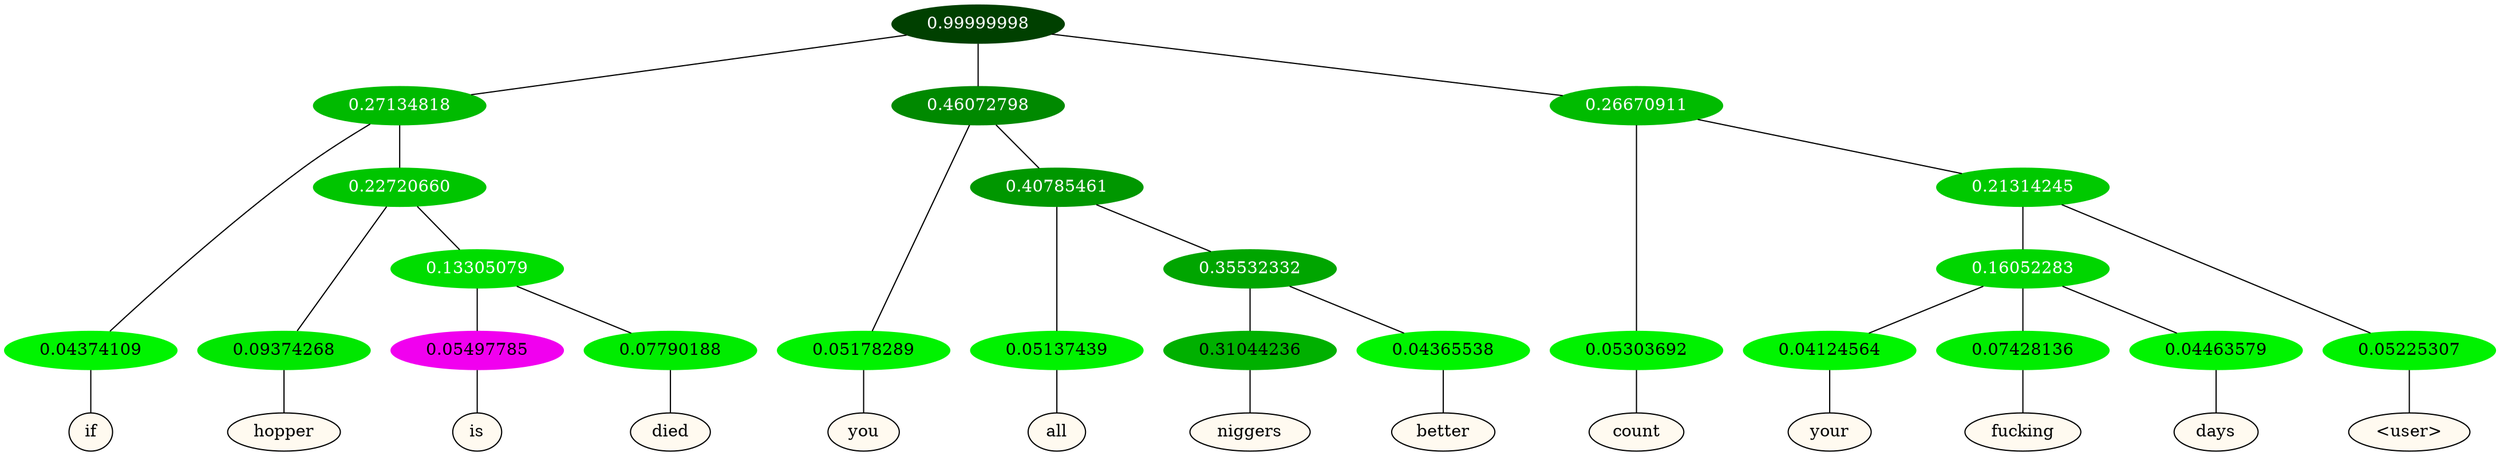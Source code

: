graph {
	node [format=png height=0.15 nodesep=0.001 ordering=out overlap=prism overlap_scaling=0.01 ranksep=0.001 ratio=0.2 style=filled width=0.15]
	{
		rank=same
		a_w_4 [label=if color=black fillcolor=floralwhite style="filled,solid"]
		a_w_10 [label=hopper color=black fillcolor=floralwhite style="filled,solid"]
		a_w_16 [label=is color=black fillcolor=floralwhite style="filled,solid"]
		a_w_17 [label=died color=black fillcolor=floralwhite style="filled,solid"]
		a_w_6 [label=you color=black fillcolor=floralwhite style="filled,solid"]
		a_w_12 [label=all color=black fillcolor=floralwhite style="filled,solid"]
		a_w_18 [label=niggers color=black fillcolor=floralwhite style="filled,solid"]
		a_w_19 [label=better color=black fillcolor=floralwhite style="filled,solid"]
		a_w_8 [label=count color=black fillcolor=floralwhite style="filled,solid"]
		a_w_20 [label=your color=black fillcolor=floralwhite style="filled,solid"]
		a_w_21 [label=fucking color=black fillcolor=floralwhite style="filled,solid"]
		a_w_22 [label=days color=black fillcolor=floralwhite style="filled,solid"]
		a_w_15 [label="\<user\>" color=black fillcolor=floralwhite style="filled,solid"]
	}
	a_n_4 -- a_w_4
	a_n_10 -- a_w_10
	a_n_16 -- a_w_16
	a_n_17 -- a_w_17
	a_n_6 -- a_w_6
	a_n_12 -- a_w_12
	a_n_18 -- a_w_18
	a_n_19 -- a_w_19
	a_n_8 -- a_w_8
	a_n_20 -- a_w_20
	a_n_21 -- a_w_21
	a_n_22 -- a_w_22
	a_n_15 -- a_w_15
	{
		rank=same
		a_n_4 [label=0.04374109 color="0.334 1.000 0.956" fontcolor=black]
		a_n_10 [label=0.09374268 color="0.334 1.000 0.906" fontcolor=black]
		a_n_16 [label=0.05497785 color="0.835 1.000 0.945" fontcolor=black]
		a_n_17 [label=0.07790188 color="0.334 1.000 0.922" fontcolor=black]
		a_n_6 [label=0.05178289 color="0.334 1.000 0.948" fontcolor=black]
		a_n_12 [label=0.05137439 color="0.334 1.000 0.949" fontcolor=black]
		a_n_18 [label=0.31044236 color="0.334 1.000 0.690" fontcolor=black]
		a_n_19 [label=0.04365538 color="0.334 1.000 0.956" fontcolor=black]
		a_n_8 [label=0.05303692 color="0.334 1.000 0.947" fontcolor=black]
		a_n_20 [label=0.04124564 color="0.334 1.000 0.959" fontcolor=black]
		a_n_21 [label=0.07428136 color="0.334 1.000 0.926" fontcolor=black]
		a_n_22 [label=0.04463579 color="0.334 1.000 0.955" fontcolor=black]
		a_n_15 [label=0.05225307 color="0.334 1.000 0.948" fontcolor=black]
	}
	a_n_0 [label=0.99999998 color="0.334 1.000 0.250" fontcolor=grey99]
	a_n_1 [label=0.27134818 color="0.334 1.000 0.729" fontcolor=grey99]
	a_n_0 -- a_n_1
	a_n_2 [label=0.46072798 color="0.334 1.000 0.539" fontcolor=grey99]
	a_n_0 -- a_n_2
	a_n_3 [label=0.26670911 color="0.334 1.000 0.733" fontcolor=grey99]
	a_n_0 -- a_n_3
	a_n_1 -- a_n_4
	a_n_5 [label=0.22720660 color="0.334 1.000 0.773" fontcolor=grey99]
	a_n_1 -- a_n_5
	a_n_2 -- a_n_6
	a_n_7 [label=0.40785461 color="0.334 1.000 0.592" fontcolor=grey99]
	a_n_2 -- a_n_7
	a_n_3 -- a_n_8
	a_n_9 [label=0.21314245 color="0.334 1.000 0.787" fontcolor=grey99]
	a_n_3 -- a_n_9
	a_n_5 -- a_n_10
	a_n_11 [label=0.13305079 color="0.334 1.000 0.867" fontcolor=grey99]
	a_n_5 -- a_n_11
	a_n_7 -- a_n_12
	a_n_13 [label=0.35532332 color="0.334 1.000 0.645" fontcolor=grey99]
	a_n_7 -- a_n_13
	a_n_14 [label=0.16052283 color="0.334 1.000 0.839" fontcolor=grey99]
	a_n_9 -- a_n_14
	a_n_9 -- a_n_15
	a_n_11 -- a_n_16
	a_n_11 -- a_n_17
	a_n_13 -- a_n_18
	a_n_13 -- a_n_19
	a_n_14 -- a_n_20
	a_n_14 -- a_n_21
	a_n_14 -- a_n_22
}
